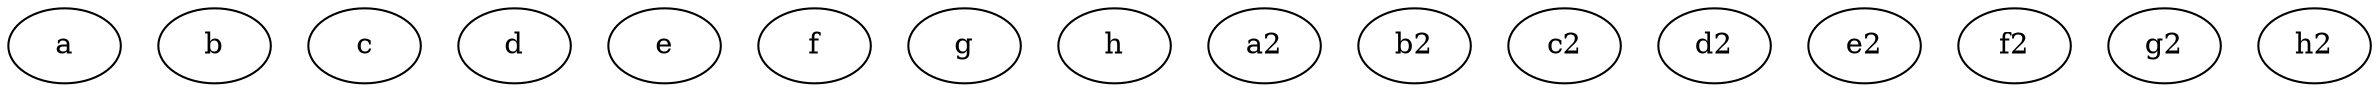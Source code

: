 digraph example {
    a [Weight=3];
    b [Weight=3];
    c [Weight=3];
    d [Weight=3];
    e [Weight=3];
    f [Weight=3];
    g [Weight=3];
    h [Weight=3];
        a2 [Weight=3];
        b2 [Weight=3];
        c2 [Weight=3];
        d2 [Weight=3];
        e2 [Weight=3];
        f2 [Weight=3];
        g2 [Weight=3];
        h2 [Weight=3];
}
